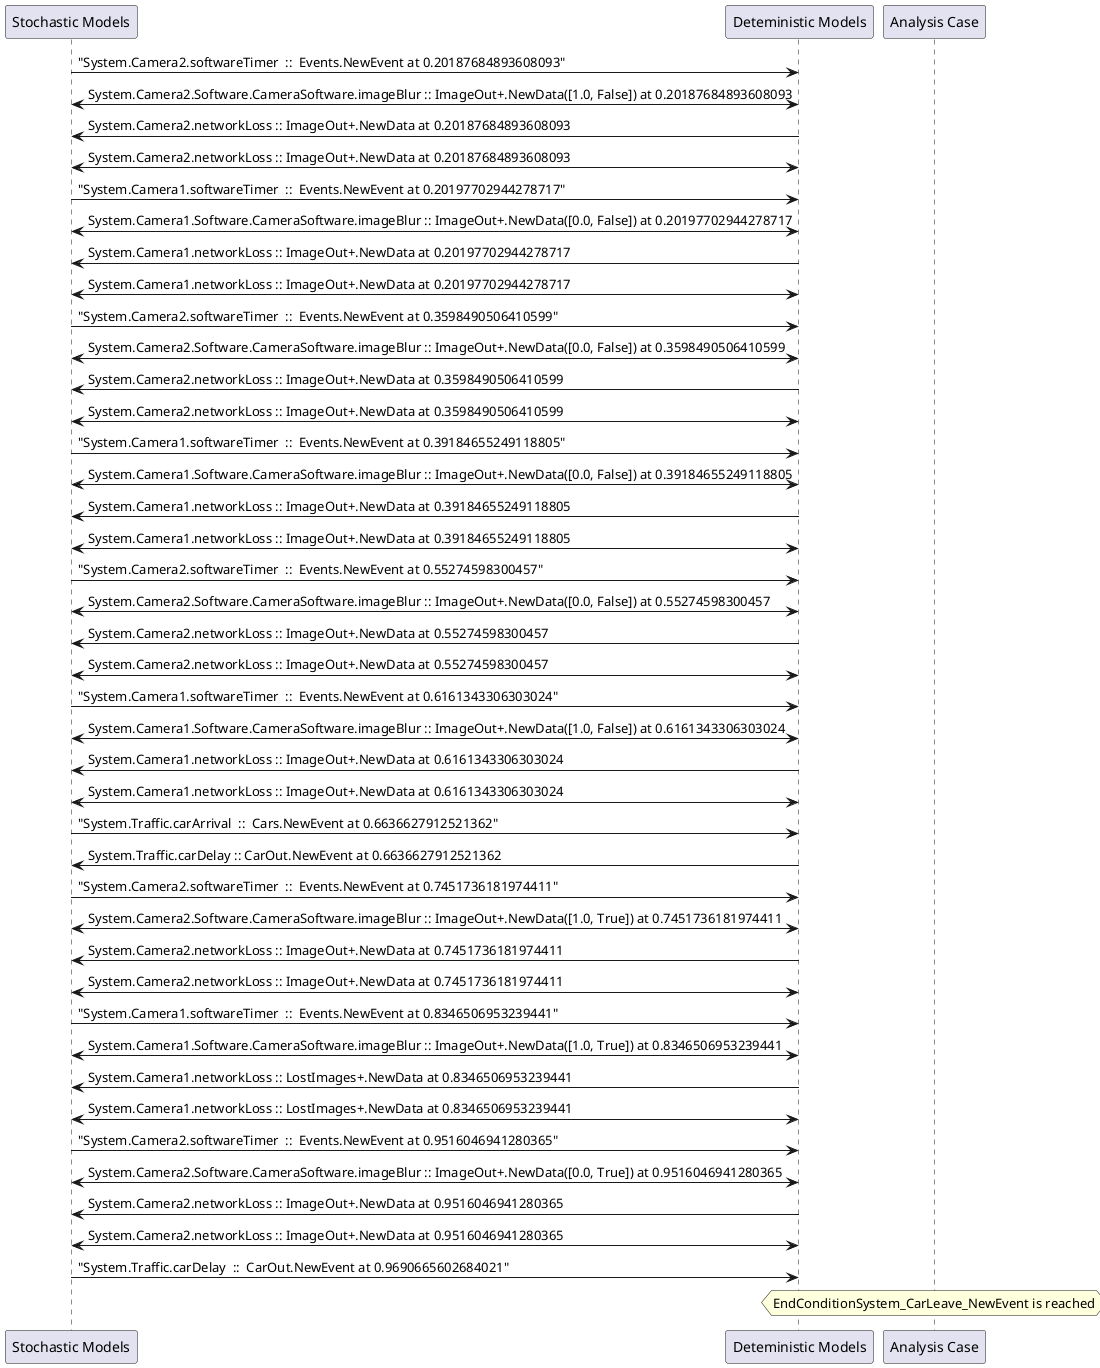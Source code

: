 
	@startuml
	participant "Stochastic Models" as stochmodel
	participant "Deteministic Models" as detmodel
	participant "Analysis Case" as analysis
	{38295_stop} stochmodel -> detmodel : "System.Camera2.softwareTimer  ::  Events.NewEvent at 0.20187684893608093"
detmodel <-> stochmodel : System.Camera2.Software.CameraSoftware.imageBlur :: ImageOut+.NewData([1.0, False]) at 0.20187684893608093
detmodel -> stochmodel : System.Camera2.networkLoss :: ImageOut+.NewData at 0.20187684893608093
detmodel <-> stochmodel : System.Camera2.networkLoss :: ImageOut+.NewData at 0.20187684893608093
{38280_stop} stochmodel -> detmodel : "System.Camera1.softwareTimer  ::  Events.NewEvent at 0.20197702944278717"
detmodel <-> stochmodel : System.Camera1.Software.CameraSoftware.imageBlur :: ImageOut+.NewData([0.0, False]) at 0.20197702944278717
detmodel -> stochmodel : System.Camera1.networkLoss :: ImageOut+.NewData at 0.20197702944278717
detmodel <-> stochmodel : System.Camera1.networkLoss :: ImageOut+.NewData at 0.20197702944278717
{38296_stop} stochmodel -> detmodel : "System.Camera2.softwareTimer  ::  Events.NewEvent at 0.3598490506410599"
detmodel <-> stochmodel : System.Camera2.Software.CameraSoftware.imageBlur :: ImageOut+.NewData([0.0, False]) at 0.3598490506410599
detmodel -> stochmodel : System.Camera2.networkLoss :: ImageOut+.NewData at 0.3598490506410599
detmodel <-> stochmodel : System.Camera2.networkLoss :: ImageOut+.NewData at 0.3598490506410599
{38281_stop} stochmodel -> detmodel : "System.Camera1.softwareTimer  ::  Events.NewEvent at 0.39184655249118805"
detmodel <-> stochmodel : System.Camera1.Software.CameraSoftware.imageBlur :: ImageOut+.NewData([0.0, False]) at 0.39184655249118805
detmodel -> stochmodel : System.Camera1.networkLoss :: ImageOut+.NewData at 0.39184655249118805
detmodel <-> stochmodel : System.Camera1.networkLoss :: ImageOut+.NewData at 0.39184655249118805
{38297_stop} stochmodel -> detmodel : "System.Camera2.softwareTimer  ::  Events.NewEvent at 0.55274598300457"
detmodel <-> stochmodel : System.Camera2.Software.CameraSoftware.imageBlur :: ImageOut+.NewData([0.0, False]) at 0.55274598300457
detmodel -> stochmodel : System.Camera2.networkLoss :: ImageOut+.NewData at 0.55274598300457
detmodel <-> stochmodel : System.Camera2.networkLoss :: ImageOut+.NewData at 0.55274598300457
{38282_stop} stochmodel -> detmodel : "System.Camera1.softwareTimer  ::  Events.NewEvent at 0.6161343306303024"
detmodel <-> stochmodel : System.Camera1.Software.CameraSoftware.imageBlur :: ImageOut+.NewData([1.0, False]) at 0.6161343306303024
detmodel -> stochmodel : System.Camera1.networkLoss :: ImageOut+.NewData at 0.6161343306303024
detmodel <-> stochmodel : System.Camera1.networkLoss :: ImageOut+.NewData at 0.6161343306303024
{38311_stop} stochmodel -> detmodel : "System.Traffic.carArrival  ::  Cars.NewEvent at 0.6636627912521362"
{38318_start} detmodel -> stochmodel : System.Traffic.carDelay :: CarOut.NewEvent at 0.6636627912521362
{38298_stop} stochmodel -> detmodel : "System.Camera2.softwareTimer  ::  Events.NewEvent at 0.7451736181974411"
detmodel <-> stochmodel : System.Camera2.Software.CameraSoftware.imageBlur :: ImageOut+.NewData([1.0, True]) at 0.7451736181974411
detmodel -> stochmodel : System.Camera2.networkLoss :: ImageOut+.NewData at 0.7451736181974411
detmodel <-> stochmodel : System.Camera2.networkLoss :: ImageOut+.NewData at 0.7451736181974411
{38283_stop} stochmodel -> detmodel : "System.Camera1.softwareTimer  ::  Events.NewEvent at 0.8346506953239441"
detmodel <-> stochmodel : System.Camera1.Software.CameraSoftware.imageBlur :: ImageOut+.NewData([1.0, True]) at 0.8346506953239441
detmodel -> stochmodel : System.Camera1.networkLoss :: LostImages+.NewData at 0.8346506953239441
detmodel <-> stochmodel : System.Camera1.networkLoss :: LostImages+.NewData at 0.8346506953239441
{38299_stop} stochmodel -> detmodel : "System.Camera2.softwareTimer  ::  Events.NewEvent at 0.9516046941280365"
detmodel <-> stochmodel : System.Camera2.Software.CameraSoftware.imageBlur :: ImageOut+.NewData([0.0, True]) at 0.9516046941280365
detmodel -> stochmodel : System.Camera2.networkLoss :: ImageOut+.NewData at 0.9516046941280365
detmodel <-> stochmodel : System.Camera2.networkLoss :: ImageOut+.NewData at 0.9516046941280365
{38318_stop} stochmodel -> detmodel : "System.Traffic.carDelay  ::  CarOut.NewEvent at 0.9690665602684021"
{38318_start} <-> {38318_stop} : delay
hnote over analysis 
EndConditionSystem_CarLeave_NewEvent is reached
endnote
@enduml